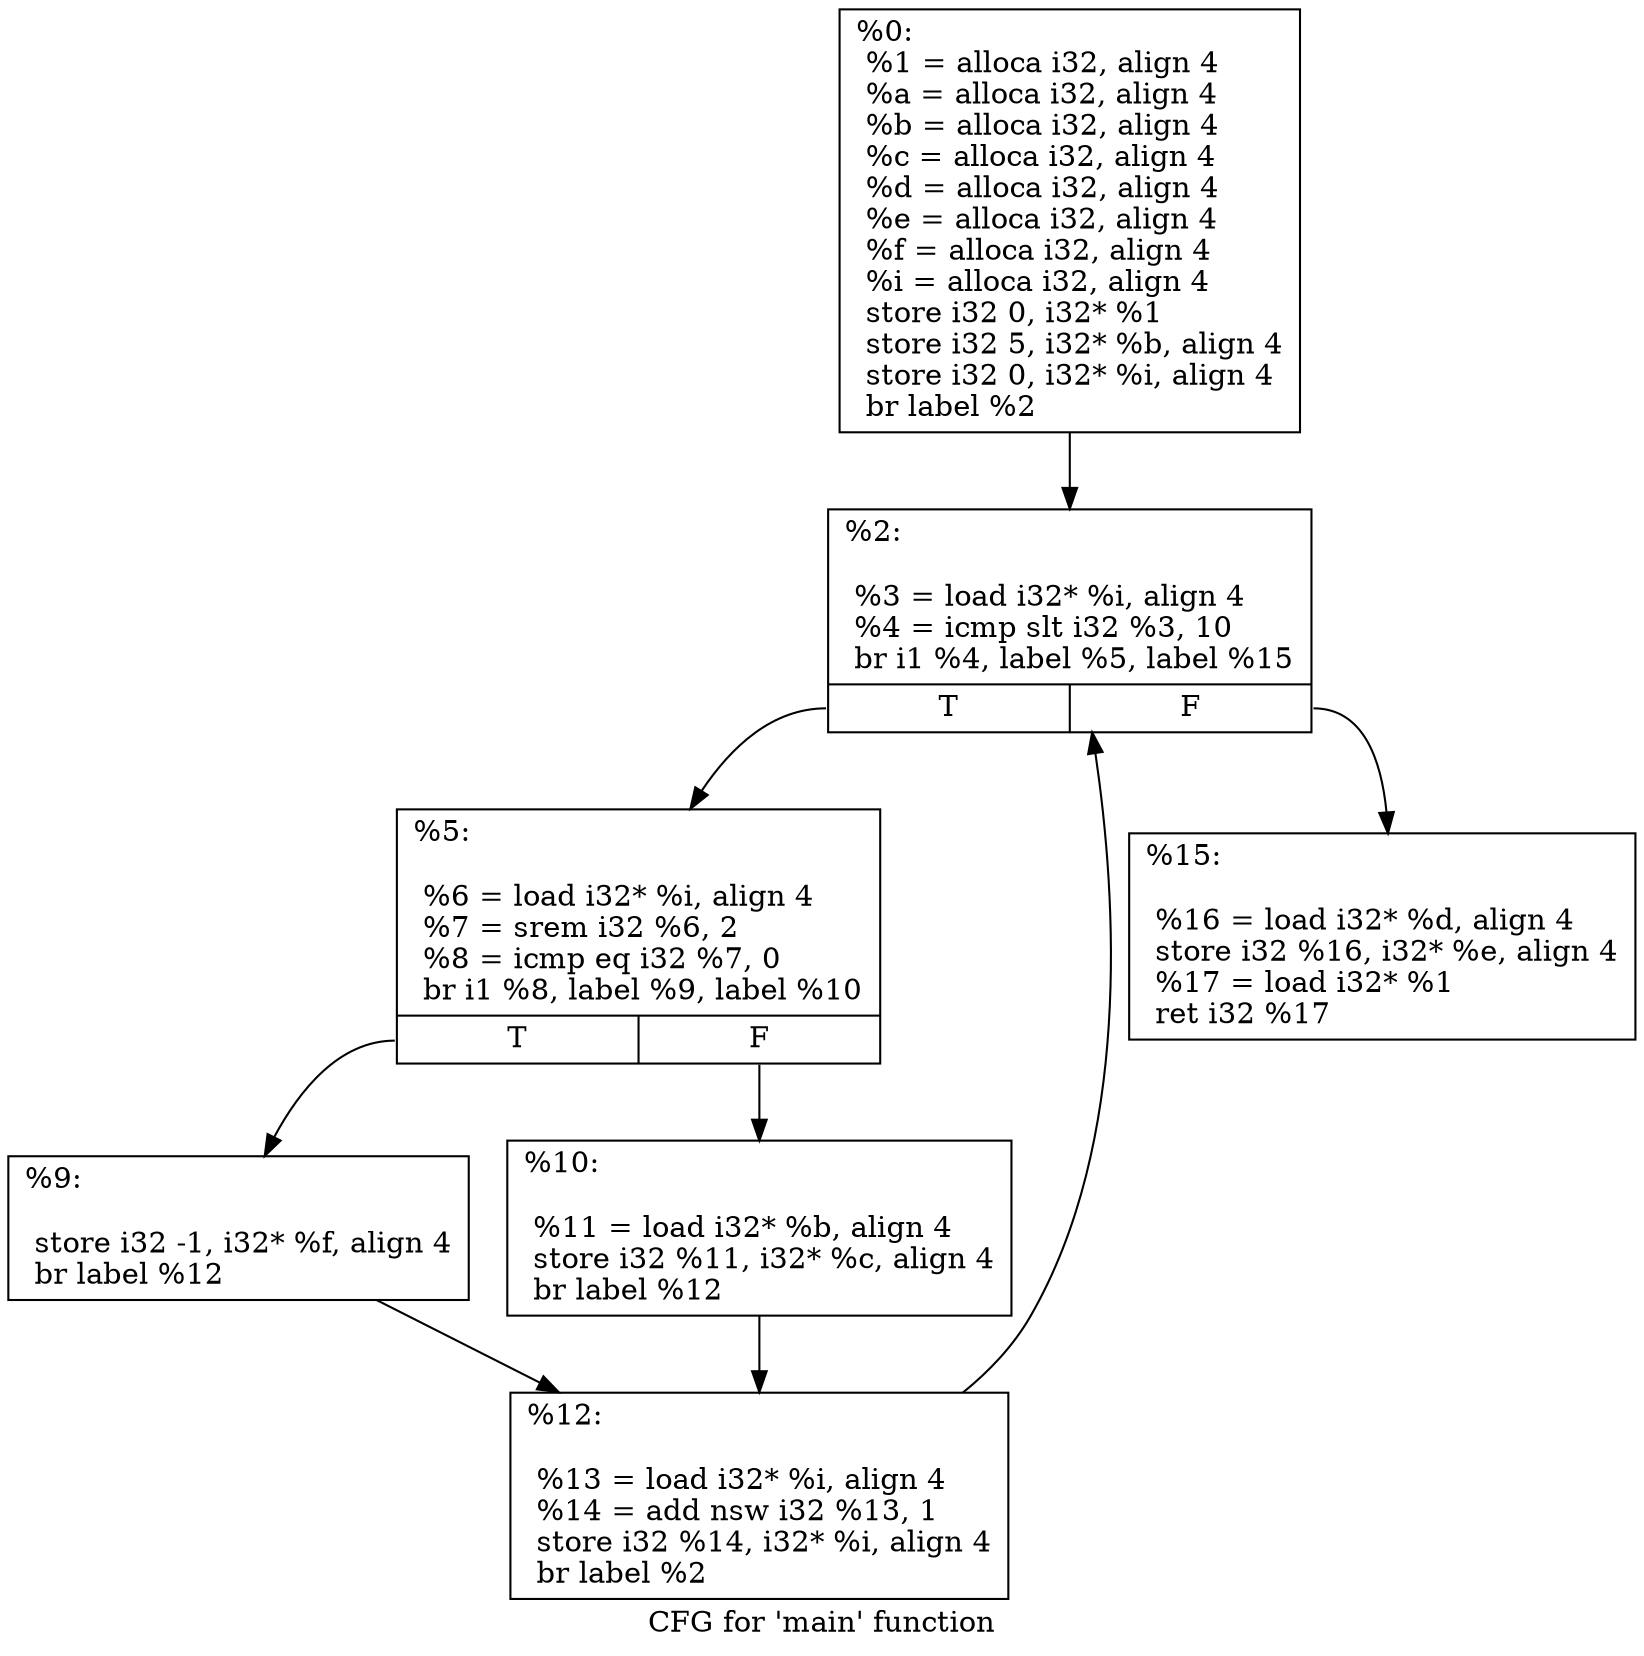 digraph "CFG for 'main' function" {
	label="CFG for 'main' function";

	Node0x15845a0 [shape=record,label="{%0:\l  %1 = alloca i32, align 4\l  %a = alloca i32, align 4\l  %b = alloca i32, align 4\l  %c = alloca i32, align 4\l  %d = alloca i32, align 4\l  %e = alloca i32, align 4\l  %f = alloca i32, align 4\l  %i = alloca i32, align 4\l  store i32 0, i32* %1\l  store i32 5, i32* %b, align 4\l  store i32 0, i32* %i, align 4\l  br label %2\l}"];
	Node0x15845a0 -> Node0x1587610;
	Node0x1587610 [shape=record,label="{%2:\l\l  %3 = load i32* %i, align 4\l  %4 = icmp slt i32 %3, 10\l  br i1 %4, label %5, label %15\l|{<s0>T|<s1>F}}"];
	Node0x1587610:s0 -> Node0x15878b0;
	Node0x1587610:s1 -> Node0x1587910;
	Node0x15878b0 [shape=record,label="{%5:\l\l  %6 = load i32* %i, align 4\l  %7 = srem i32 %6, 2\l  %8 = icmp eq i32 %7, 0\l  br i1 %8, label %9, label %10\l|{<s0>T|<s1>F}}"];
	Node0x15878b0:s0 -> Node0x1587cc0;
	Node0x15878b0:s1 -> Node0x1587d20;
	Node0x1587cc0 [shape=record,label="{%9:\l\l  store i32 -1, i32* %f, align 4\l  br label %12\l}"];
	Node0x1587cc0 -> Node0x1587ef0;
	Node0x1587d20 [shape=record,label="{%10:\l\l  %11 = load i32* %b, align 4\l  store i32 %11, i32* %c, align 4\l  br label %12\l}"];
	Node0x1587d20 -> Node0x1587ef0;
	Node0x1587ef0 [shape=record,label="{%12:\l\l  %13 = load i32* %i, align 4\l  %14 = add nsw i32 %13, 1\l  store i32 %14, i32* %i, align 4\l  br label %2\l}"];
	Node0x1587ef0 -> Node0x1587610;
	Node0x1587910 [shape=record,label="{%15:\l\l  %16 = load i32* %d, align 4\l  store i32 %16, i32* %e, align 4\l  %17 = load i32* %1\l  ret i32 %17\l}"];
}
